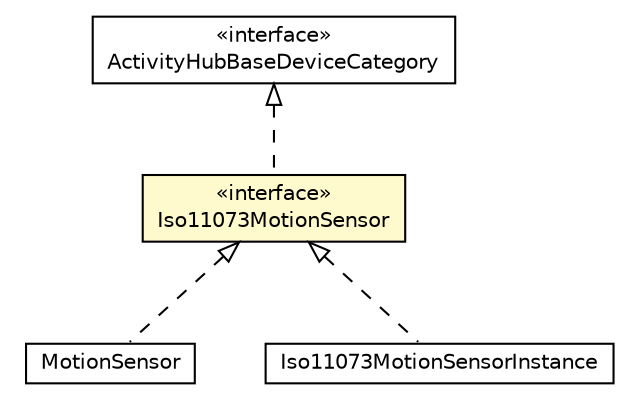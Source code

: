 #!/usr/local/bin/dot
#
# Class diagram 
# Generated by UMLGraph version R5_6-24-gf6e263 (http://www.umlgraph.org/)
#

digraph G {
	edge [fontname="Helvetica",fontsize=10,labelfontname="Helvetica",labelfontsize=10];
	node [fontname="Helvetica",fontsize=10,shape=plaintext];
	nodesep=0.25;
	ranksep=0.5;
	// org.universAAL.lddi.lib.activityhub.devicecategory.Iso11073MotionSensor
	c196464 [label=<<table title="org.universAAL.lddi.lib.activityhub.devicecategory.Iso11073MotionSensor" border="0" cellborder="1" cellspacing="0" cellpadding="2" port="p" bgcolor="lemonChiffon" href="./Iso11073MotionSensor.html">
		<tr><td><table border="0" cellspacing="0" cellpadding="1">
<tr><td align="center" balign="center"> &#171;interface&#187; </td></tr>
<tr><td align="center" balign="center"> Iso11073MotionSensor </td></tr>
		</table></td></tr>
		</table>>, URL="./Iso11073MotionSensor.html", fontname="Helvetica", fontcolor="black", fontsize=10.0];
	// org.universAAL.lddi.lib.activityhub.devicecategory.ActivityHubBaseDeviceCategory
	c196468 [label=<<table title="org.universAAL.lddi.lib.activityhub.devicecategory.ActivityHubBaseDeviceCategory" border="0" cellborder="1" cellspacing="0" cellpadding="2" port="p" href="./ActivityHubBaseDeviceCategory.html">
		<tr><td><table border="0" cellspacing="0" cellpadding="1">
<tr><td align="center" balign="center"> &#171;interface&#187; </td></tr>
<tr><td align="center" balign="center"> ActivityHubBaseDeviceCategory </td></tr>
		</table></td></tr>
		</table>>, URL="./ActivityHubBaseDeviceCategory.html", fontname="Helvetica", fontcolor="black", fontsize=10.0];
	// org.universAAL.lddi.lib.activityhub.devicemodel.MotionSensor
	c196482 [label=<<table title="org.universAAL.lddi.lib.activityhub.devicemodel.MotionSensor" border="0" cellborder="1" cellspacing="0" cellpadding="2" port="p" href="../devicemodel/MotionSensor.html">
		<tr><td><table border="0" cellspacing="0" cellpadding="1">
<tr><td align="center" balign="center"> MotionSensor </td></tr>
		</table></td></tr>
		</table>>, URL="../devicemodel/MotionSensor.html", fontname="Helvetica", fontcolor="black", fontsize=10.0];
	// org.universAAL.lddi.exporter.activityhub.driver.Iso11073MotionSensorInstance
	c196501 [label=<<table title="org.universAAL.lddi.exporter.activityhub.driver.Iso11073MotionSensorInstance" border="0" cellborder="1" cellspacing="0" cellpadding="2" port="p" href="../../../exporter/activityhub/driver/Iso11073MotionSensorInstance.html">
		<tr><td><table border="0" cellspacing="0" cellpadding="1">
<tr><td align="center" balign="center"> Iso11073MotionSensorInstance </td></tr>
		</table></td></tr>
		</table>>, URL="../../../exporter/activityhub/driver/Iso11073MotionSensorInstance.html", fontname="Helvetica", fontcolor="black", fontsize=10.0];
	//org.universAAL.lddi.lib.activityhub.devicecategory.Iso11073MotionSensor implements org.universAAL.lddi.lib.activityhub.devicecategory.ActivityHubBaseDeviceCategory
	c196468:p -> c196464:p [dir=back,arrowtail=empty,style=dashed];
	//org.universAAL.lddi.lib.activityhub.devicemodel.MotionSensor implements org.universAAL.lddi.lib.activityhub.devicecategory.Iso11073MotionSensor
	c196464:p -> c196482:p [dir=back,arrowtail=empty,style=dashed];
	//org.universAAL.lddi.exporter.activityhub.driver.Iso11073MotionSensorInstance implements org.universAAL.lddi.lib.activityhub.devicecategory.Iso11073MotionSensor
	c196464:p -> c196501:p [dir=back,arrowtail=empty,style=dashed];
}

